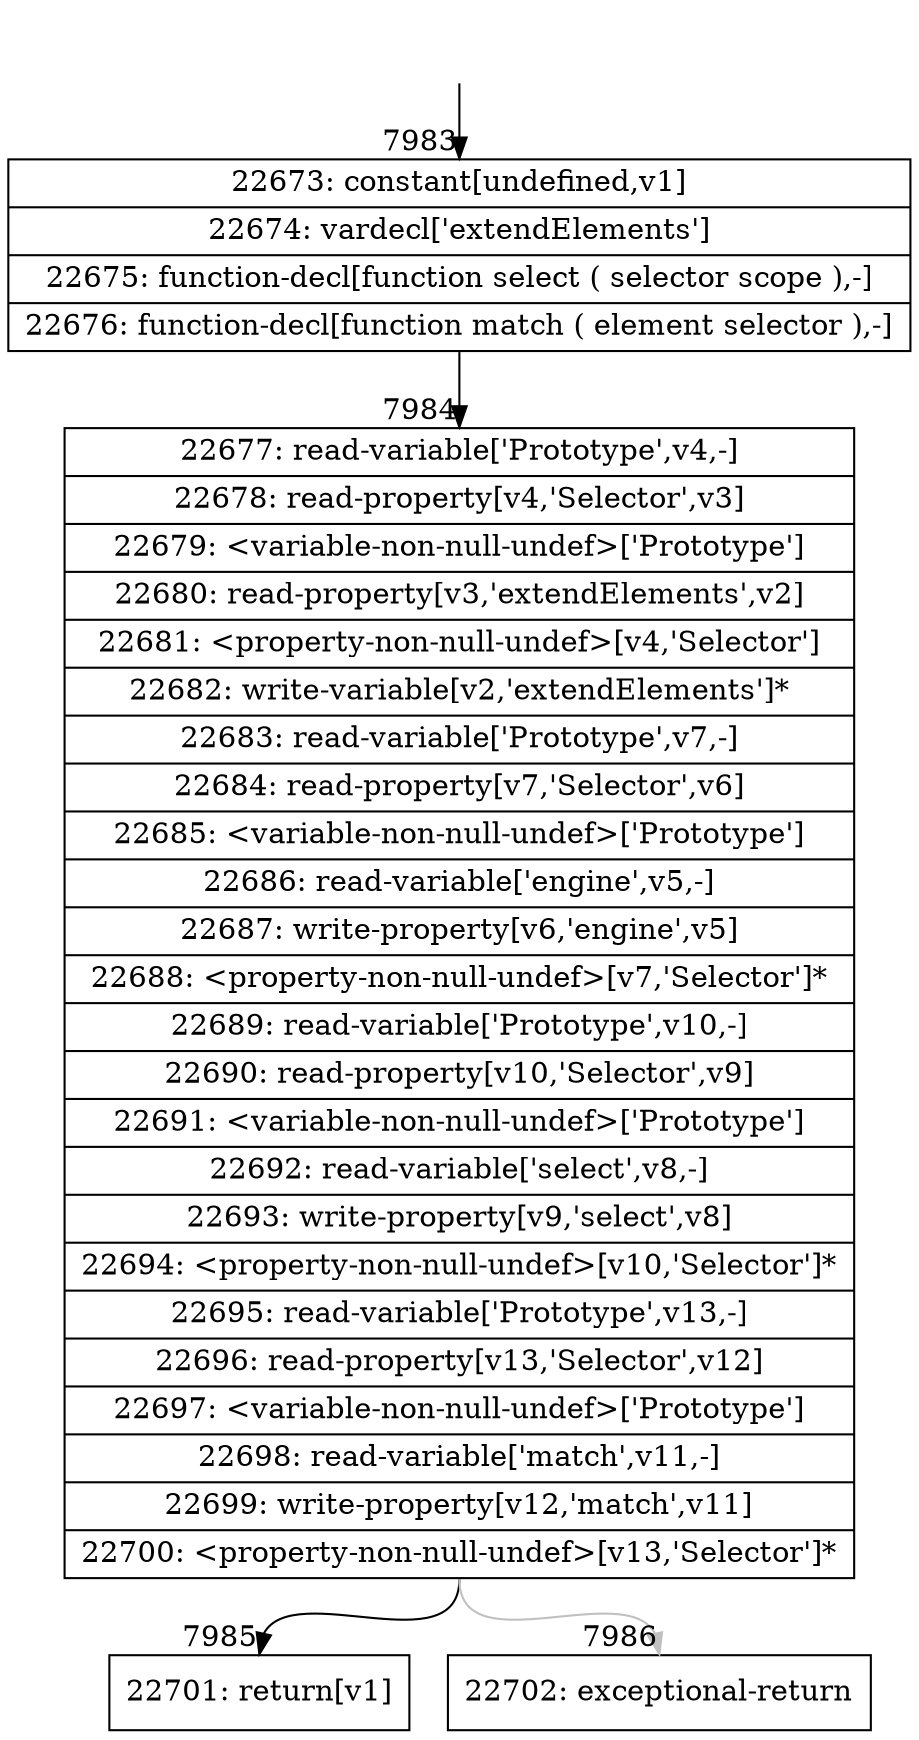 digraph {
rankdir="TD"
BB_entry588[shape=none,label=""];
BB_entry588 -> BB7983 [tailport=s, headport=n, headlabel="    7983"]
BB7983 [shape=record label="{22673: constant[undefined,v1]|22674: vardecl['extendElements']|22675: function-decl[function select ( selector scope ),-]|22676: function-decl[function match ( element selector ),-]}" ] 
BB7983 -> BB7984 [tailport=s, headport=n, headlabel="      7984"]
BB7984 [shape=record label="{22677: read-variable['Prototype',v4,-]|22678: read-property[v4,'Selector',v3]|22679: \<variable-non-null-undef\>['Prototype']|22680: read-property[v3,'extendElements',v2]|22681: \<property-non-null-undef\>[v4,'Selector']|22682: write-variable[v2,'extendElements']*|22683: read-variable['Prototype',v7,-]|22684: read-property[v7,'Selector',v6]|22685: \<variable-non-null-undef\>['Prototype']|22686: read-variable['engine',v5,-]|22687: write-property[v6,'engine',v5]|22688: \<property-non-null-undef\>[v7,'Selector']*|22689: read-variable['Prototype',v10,-]|22690: read-property[v10,'Selector',v9]|22691: \<variable-non-null-undef\>['Prototype']|22692: read-variable['select',v8,-]|22693: write-property[v9,'select',v8]|22694: \<property-non-null-undef\>[v10,'Selector']*|22695: read-variable['Prototype',v13,-]|22696: read-property[v13,'Selector',v12]|22697: \<variable-non-null-undef\>['Prototype']|22698: read-variable['match',v11,-]|22699: write-property[v12,'match',v11]|22700: \<property-non-null-undef\>[v13,'Selector']*}" ] 
BB7984 -> BB7985 [tailport=s, headport=n, headlabel="      7985"]
BB7984 -> BB7986 [tailport=s, headport=n, color=gray, headlabel="      7986"]
BB7985 [shape=record label="{22701: return[v1]}" ] 
BB7986 [shape=record label="{22702: exceptional-return}" ] 
//#$~ 6245
}
